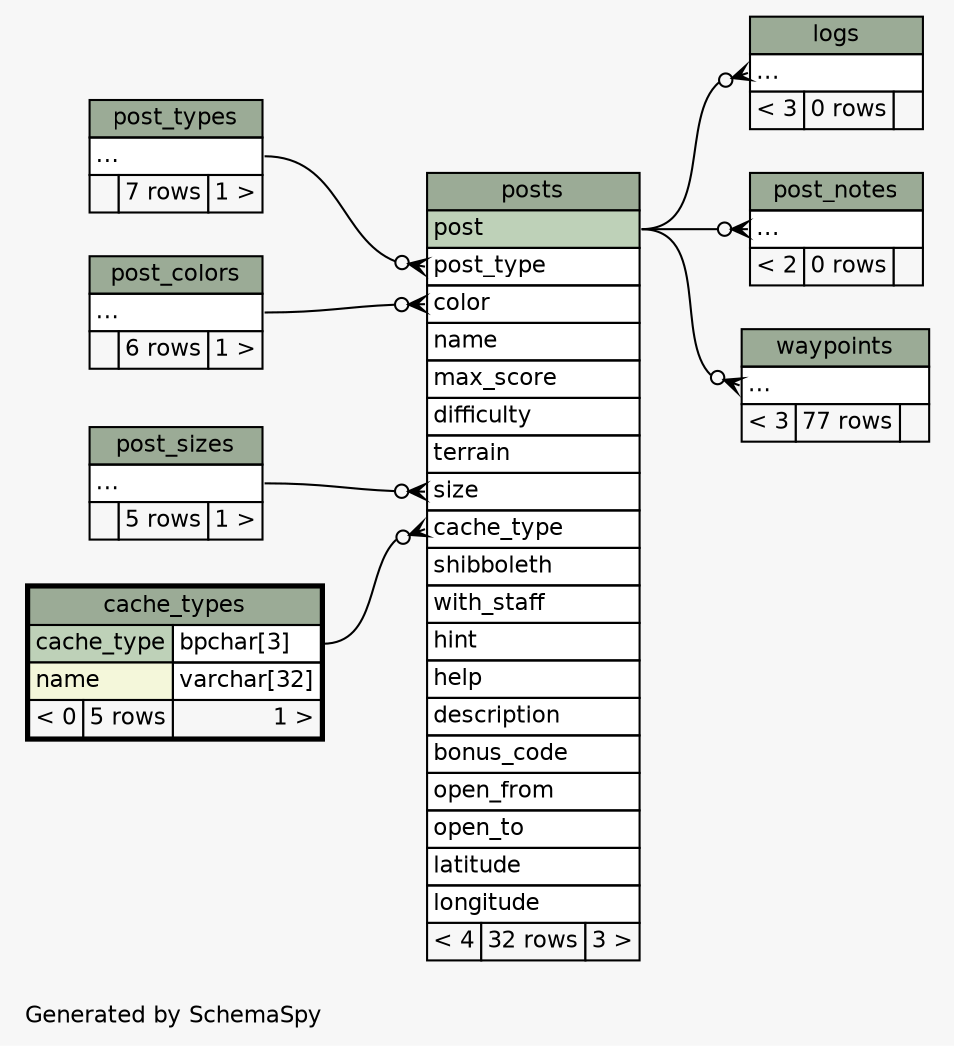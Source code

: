// dot 2.40.1 on Linux 4.11.5-gentoo
// SchemaSpy rev 590
digraph "twoDegreesRelationshipsDiagram" {
  graph [
    rankdir="RL"
    bgcolor="#f7f7f7"
    label="\nGenerated by SchemaSpy"
    labeljust="l"
    nodesep="0.18"
    ranksep="0.46"
    fontname="Helvetica"
    fontsize="11"
  ];
  node [
    fontname="Helvetica"
    fontsize="11"
    shape="plaintext"
  ];
  edge [
    arrowsize="0.8"
  ];
  "logs":"elipses":w -> "posts":"post":e [arrowhead=none dir=back arrowtail=crowodot];
  "post_notes":"elipses":w -> "posts":"post":e [arrowhead=none dir=back arrowtail=crowodot];
  "posts":"cache_type":w -> "cache_types":"cache_type.type":e [arrowhead=none dir=back arrowtail=crowodot];
  "posts":"color":w -> "post_colors":"elipses":e [arrowhead=none dir=back arrowtail=crowodot];
  "posts":"post_type":w -> "post_types":"elipses":e [arrowhead=none dir=back arrowtail=crowodot];
  "posts":"size":w -> "post_sizes":"elipses":e [arrowhead=none dir=back arrowtail=crowodot];
  "waypoints":"elipses":w -> "posts":"post":e [arrowhead=none dir=back arrowtail=crowodot];
  "cache_types" [
    label=<
    <TABLE BORDER="2" CELLBORDER="1" CELLSPACING="0" BGCOLOR="#ffffff">
      <TR><TD COLSPAN="3" BGCOLOR="#9bab96" ALIGN="CENTER">cache_types</TD></TR>
      <TR><TD PORT="cache_type" COLSPAN="2" BGCOLOR="#bed1b8" ALIGN="LEFT">cache_type</TD><TD PORT="cache_type.type" ALIGN="LEFT">bpchar[3]</TD></TR>
      <TR><TD PORT="name" COLSPAN="2" BGCOLOR="#f4f7da" ALIGN="LEFT">name</TD><TD PORT="name.type" ALIGN="LEFT">varchar[32]</TD></TR>
      <TR><TD ALIGN="LEFT" BGCOLOR="#f7f7f7">&lt; 0</TD><TD ALIGN="RIGHT" BGCOLOR="#f7f7f7">5 rows</TD><TD ALIGN="RIGHT" BGCOLOR="#f7f7f7">1 &gt;</TD></TR>
    </TABLE>>
    URL="cache_types.html"
    tooltip="cache_types"
  ];
  "logs" [
    label=<
    <TABLE BORDER="0" CELLBORDER="1" CELLSPACING="0" BGCOLOR="#ffffff">
      <TR><TD COLSPAN="3" BGCOLOR="#9bab96" ALIGN="CENTER">logs</TD></TR>
      <TR><TD PORT="elipses" COLSPAN="3" ALIGN="LEFT">...</TD></TR>
      <TR><TD ALIGN="LEFT" BGCOLOR="#f7f7f7">&lt; 3</TD><TD ALIGN="RIGHT" BGCOLOR="#f7f7f7">0 rows</TD><TD ALIGN="RIGHT" BGCOLOR="#f7f7f7">  </TD></TR>
    </TABLE>>
    URL="logs.html"
    tooltip="logs"
  ];
  "post_colors" [
    label=<
    <TABLE BORDER="0" CELLBORDER="1" CELLSPACING="0" BGCOLOR="#ffffff">
      <TR><TD COLSPAN="3" BGCOLOR="#9bab96" ALIGN="CENTER">post_colors</TD></TR>
      <TR><TD PORT="elipses" COLSPAN="3" ALIGN="LEFT">...</TD></TR>
      <TR><TD ALIGN="LEFT" BGCOLOR="#f7f7f7">  </TD><TD ALIGN="RIGHT" BGCOLOR="#f7f7f7">6 rows</TD><TD ALIGN="RIGHT" BGCOLOR="#f7f7f7">1 &gt;</TD></TR>
    </TABLE>>
    URL="post_colors.html"
    tooltip="post_colors"
  ];
  "post_notes" [
    label=<
    <TABLE BORDER="0" CELLBORDER="1" CELLSPACING="0" BGCOLOR="#ffffff">
      <TR><TD COLSPAN="3" BGCOLOR="#9bab96" ALIGN="CENTER">post_notes</TD></TR>
      <TR><TD PORT="elipses" COLSPAN="3" ALIGN="LEFT">...</TD></TR>
      <TR><TD ALIGN="LEFT" BGCOLOR="#f7f7f7">&lt; 2</TD><TD ALIGN="RIGHT" BGCOLOR="#f7f7f7">0 rows</TD><TD ALIGN="RIGHT" BGCOLOR="#f7f7f7">  </TD></TR>
    </TABLE>>
    URL="post_notes.html"
    tooltip="post_notes"
  ];
  "post_sizes" [
    label=<
    <TABLE BORDER="0" CELLBORDER="1" CELLSPACING="0" BGCOLOR="#ffffff">
      <TR><TD COLSPAN="3" BGCOLOR="#9bab96" ALIGN="CENTER">post_sizes</TD></TR>
      <TR><TD PORT="elipses" COLSPAN="3" ALIGN="LEFT">...</TD></TR>
      <TR><TD ALIGN="LEFT" BGCOLOR="#f7f7f7">  </TD><TD ALIGN="RIGHT" BGCOLOR="#f7f7f7">5 rows</TD><TD ALIGN="RIGHT" BGCOLOR="#f7f7f7">1 &gt;</TD></TR>
    </TABLE>>
    URL="post_sizes.html"
    tooltip="post_sizes"
  ];
  "post_types" [
    label=<
    <TABLE BORDER="0" CELLBORDER="1" CELLSPACING="0" BGCOLOR="#ffffff">
      <TR><TD COLSPAN="3" BGCOLOR="#9bab96" ALIGN="CENTER">post_types</TD></TR>
      <TR><TD PORT="elipses" COLSPAN="3" ALIGN="LEFT">...</TD></TR>
      <TR><TD ALIGN="LEFT" BGCOLOR="#f7f7f7">  </TD><TD ALIGN="RIGHT" BGCOLOR="#f7f7f7">7 rows</TD><TD ALIGN="RIGHT" BGCOLOR="#f7f7f7">1 &gt;</TD></TR>
    </TABLE>>
    URL="post_types.html"
    tooltip="post_types"
  ];
  "posts" [
    label=<
    <TABLE BORDER="0" CELLBORDER="1" CELLSPACING="0" BGCOLOR="#ffffff">
      <TR><TD COLSPAN="3" BGCOLOR="#9bab96" ALIGN="CENTER">posts</TD></TR>
      <TR><TD PORT="post" COLSPAN="3" BGCOLOR="#bed1b8" ALIGN="LEFT">post</TD></TR>
      <TR><TD PORT="post_type" COLSPAN="3" ALIGN="LEFT">post_type</TD></TR>
      <TR><TD PORT="color" COLSPAN="3" ALIGN="LEFT">color</TD></TR>
      <TR><TD PORT="name" COLSPAN="3" ALIGN="LEFT">name</TD></TR>
      <TR><TD PORT="max_score" COLSPAN="3" ALIGN="LEFT">max_score</TD></TR>
      <TR><TD PORT="difficulty" COLSPAN="3" ALIGN="LEFT">difficulty</TD></TR>
      <TR><TD PORT="terrain" COLSPAN="3" ALIGN="LEFT">terrain</TD></TR>
      <TR><TD PORT="size" COLSPAN="3" ALIGN="LEFT">size</TD></TR>
      <TR><TD PORT="cache_type" COLSPAN="3" ALIGN="LEFT">cache_type</TD></TR>
      <TR><TD PORT="shibboleth" COLSPAN="3" ALIGN="LEFT">shibboleth</TD></TR>
      <TR><TD PORT="with_staff" COLSPAN="3" ALIGN="LEFT">with_staff</TD></TR>
      <TR><TD PORT="hint" COLSPAN="3" ALIGN="LEFT">hint</TD></TR>
      <TR><TD PORT="help" COLSPAN="3" ALIGN="LEFT">help</TD></TR>
      <TR><TD PORT="description" COLSPAN="3" ALIGN="LEFT">description</TD></TR>
      <TR><TD PORT="bonus_code" COLSPAN="3" ALIGN="LEFT">bonus_code</TD></TR>
      <TR><TD PORT="open_from" COLSPAN="3" ALIGN="LEFT">open_from</TD></TR>
      <TR><TD PORT="open_to" COLSPAN="3" ALIGN="LEFT">open_to</TD></TR>
      <TR><TD PORT="latitude" COLSPAN="3" ALIGN="LEFT">latitude</TD></TR>
      <TR><TD PORT="longitude" COLSPAN="3" ALIGN="LEFT">longitude</TD></TR>
      <TR><TD ALIGN="LEFT" BGCOLOR="#f7f7f7">&lt; 4</TD><TD ALIGN="RIGHT" BGCOLOR="#f7f7f7">32 rows</TD><TD ALIGN="RIGHT" BGCOLOR="#f7f7f7">3 &gt;</TD></TR>
    </TABLE>>
    URL="posts.html"
    tooltip="posts"
  ];
  "waypoints" [
    label=<
    <TABLE BORDER="0" CELLBORDER="1" CELLSPACING="0" BGCOLOR="#ffffff">
      <TR><TD COLSPAN="3" BGCOLOR="#9bab96" ALIGN="CENTER">waypoints</TD></TR>
      <TR><TD PORT="elipses" COLSPAN="3" ALIGN="LEFT">...</TD></TR>
      <TR><TD ALIGN="LEFT" BGCOLOR="#f7f7f7">&lt; 3</TD><TD ALIGN="RIGHT" BGCOLOR="#f7f7f7">77 rows</TD><TD ALIGN="RIGHT" BGCOLOR="#f7f7f7">  </TD></TR>
    </TABLE>>
    URL="waypoints.html"
    tooltip="waypoints"
  ];
}
